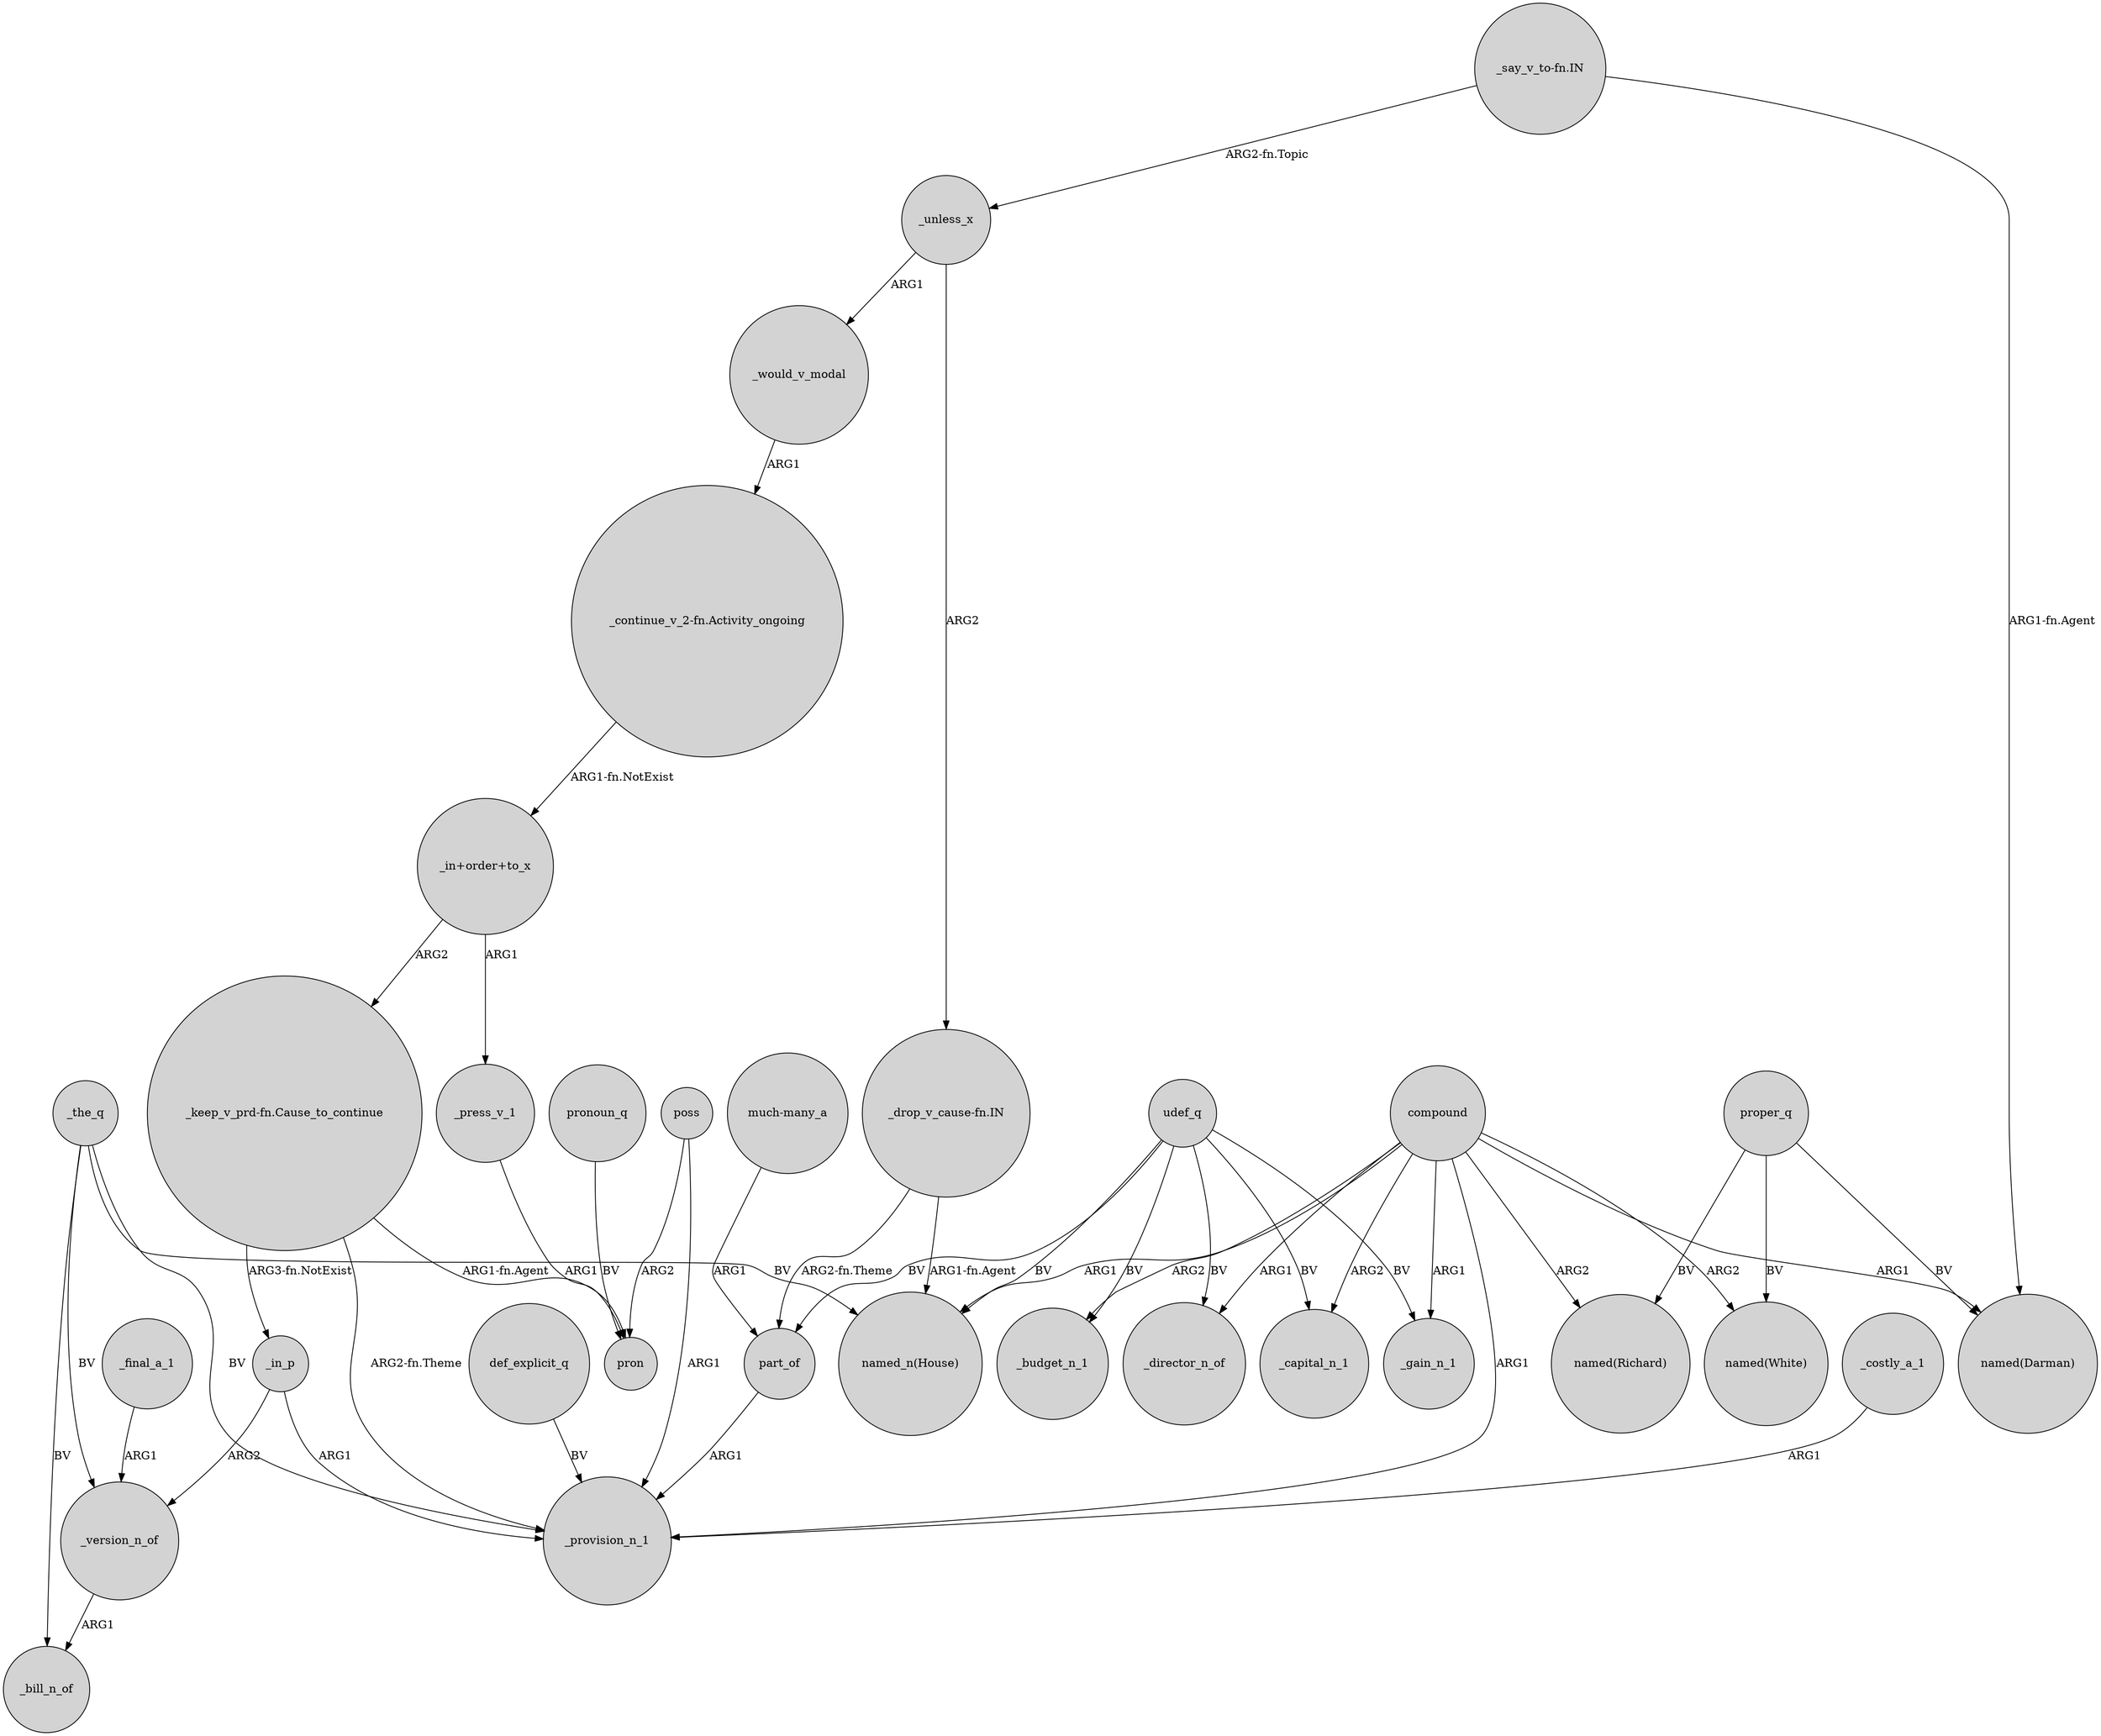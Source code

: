 digraph {
	node [shape=circle style=filled]
	udef_q -> "named_n(House)" [label=BV]
	def_explicit_q -> _provision_n_1 [label=BV]
	_the_q -> _bill_n_of [label=BV]
	_the_q -> _version_n_of [label=BV]
	"_keep_v_prd-fn.Cause_to_continue" -> _in_p [label="ARG3-fn.NotExist"]
	"_keep_v_prd-fn.Cause_to_continue" -> _provision_n_1 [label="ARG2-fn.Theme"]
	_in_p -> _version_n_of [label=ARG2]
	udef_q -> part_of [label=BV]
	compound -> _capital_n_1 [label=ARG2]
	poss -> pron [label=ARG2]
	"_keep_v_prd-fn.Cause_to_continue" -> pron [label="ARG1-fn.Agent"]
	udef_q -> _gain_n_1 [label=BV]
	_costly_a_1 -> _provision_n_1 [label=ARG1]
	"_in+order+to_x" -> "_keep_v_prd-fn.Cause_to_continue" [label=ARG2]
	"much-many_a" -> part_of [label=ARG1]
	compound -> "named(Richard)" [label=ARG2]
	compound -> "named(White)" [label=ARG2]
	_final_a_1 -> _version_n_of [label=ARG1]
	compound -> "named_n(House)" [label=ARG1]
	_in_p -> _provision_n_1 [label=ARG1]
	compound -> _budget_n_1 [label=ARG2]
	_the_q -> "named_n(House)" [label=BV]
	compound -> _provision_n_1 [label=ARG1]
	"_say_v_to-fn.IN" -> _unless_x [label="ARG2-fn.Topic"]
	_version_n_of -> _bill_n_of [label=ARG1]
	proper_q -> "named(White)" [label=BV]
	pronoun_q -> pron [label=BV]
	_unless_x -> "_drop_v_cause-fn.IN" [label=ARG2]
	proper_q -> "named(Richard)" [label=BV]
	_would_v_modal -> "_continue_v_2-fn.Activity_ongoing" [label=ARG1]
	"_in+order+to_x" -> _press_v_1 [label=ARG1]
	part_of -> _provision_n_1 [label=ARG1]
	udef_q -> _budget_n_1 [label=BV]
	_the_q -> _provision_n_1 [label=BV]
	_press_v_1 -> pron [label=ARG1]
	compound -> "named(Darman)" [label=ARG1]
	compound -> _gain_n_1 [label=ARG1]
	"_say_v_to-fn.IN" -> "named(Darman)" [label="ARG1-fn.Agent"]
	"_continue_v_2-fn.Activity_ongoing" -> "_in+order+to_x" [label="ARG1-fn.NotExist"]
	_unless_x -> _would_v_modal [label=ARG1]
	compound -> _director_n_of [label=ARG1]
	poss -> _provision_n_1 [label=ARG1]
	udef_q -> _director_n_of [label=BV]
	"_drop_v_cause-fn.IN" -> part_of [label="ARG2-fn.Theme"]
	proper_q -> "named(Darman)" [label=BV]
	udef_q -> _capital_n_1 [label=BV]
	"_drop_v_cause-fn.IN" -> "named_n(House)" [label="ARG1-fn.Agent"]
}

